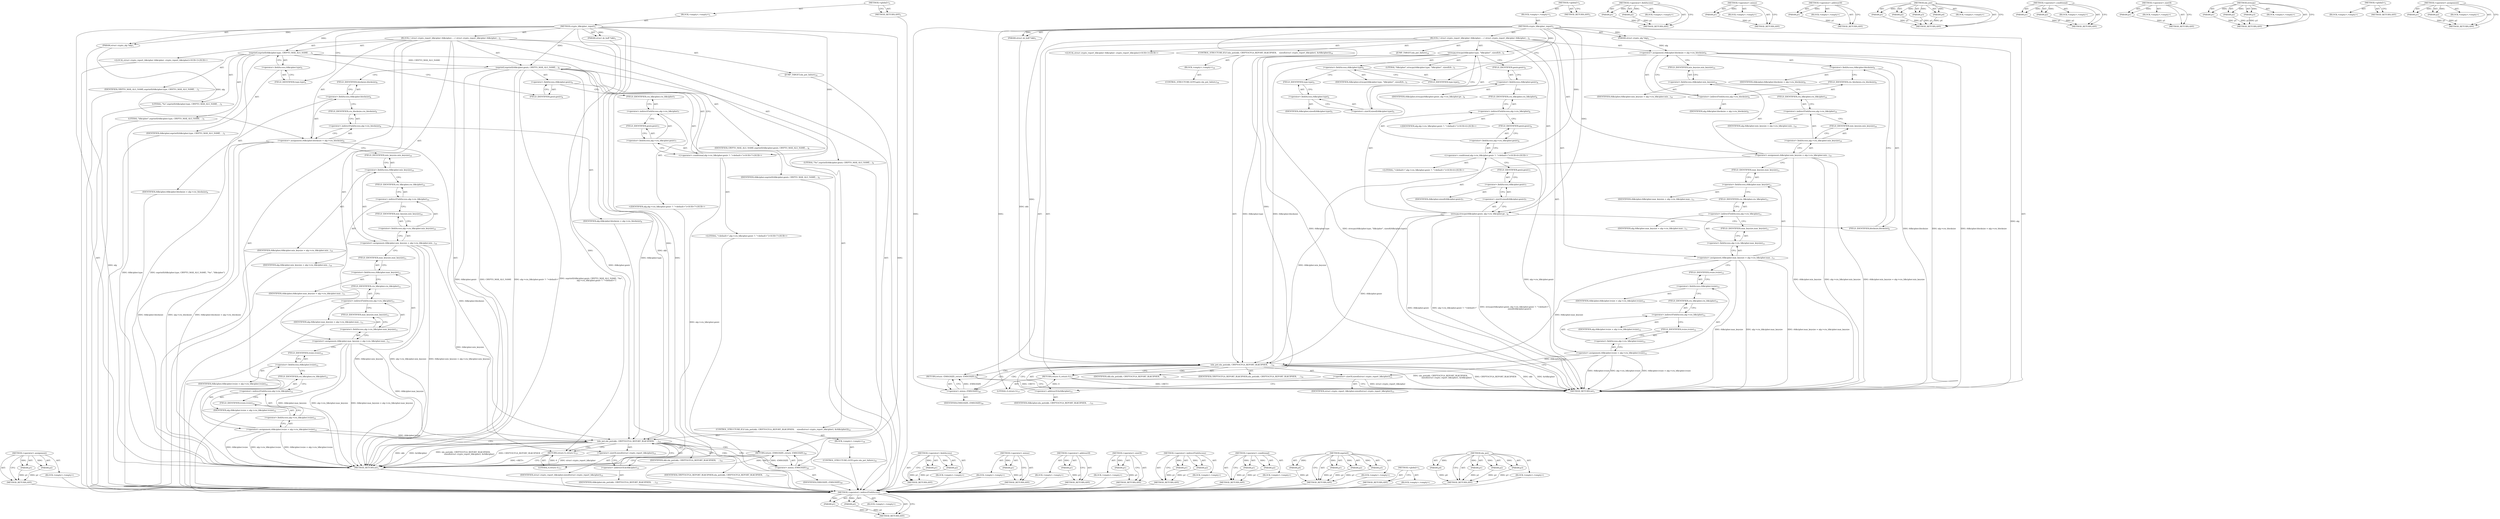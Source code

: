 digraph "&lt;operator&gt;.assignment" {
vulnerable_132 [label=<(METHOD,&lt;operator&gt;.assignment)>];
vulnerable_133 [label=<(PARAM,p1)>];
vulnerable_134 [label=<(PARAM,p2)>];
vulnerable_135 [label=<(BLOCK,&lt;empty&gt;,&lt;empty&gt;)>];
vulnerable_136 [label=<(METHOD_RETURN,ANY)>];
vulnerable_6 [label=<(METHOD,&lt;global&gt;)<SUB>1</SUB>>];
vulnerable_7 [label=<(BLOCK,&lt;empty&gt;,&lt;empty&gt;)<SUB>1</SUB>>];
vulnerable_8 [label=<(METHOD,crypto_blkcipher_report)<SUB>1</SUB>>];
vulnerable_9 [label=<(PARAM,struct sk_buff *skb)<SUB>1</SUB>>];
vulnerable_10 [label=<(PARAM,struct crypto_alg *alg)<SUB>1</SUB>>];
vulnerable_11 [label=<(BLOCK,{
 	struct crypto_report_blkcipher rblkcipher;
...,{
 	struct crypto_report_blkcipher rblkcipher;
...)<SUB>2</SUB>>];
vulnerable_12 [label="<(LOCAL,struct crypto_report_blkcipher rblkcipher: crypto_report_blkcipher)<SUB>3</SUB>>"];
vulnerable_13 [label=<(snprintf,snprintf(rblkcipher.type, CRYPTO_MAX_ALG_NAME, ...)<SUB>5</SUB>>];
vulnerable_14 [label=<(&lt;operator&gt;.fieldAccess,rblkcipher.type)<SUB>5</SUB>>];
vulnerable_15 [label=<(IDENTIFIER,rblkcipher,snprintf(rblkcipher.type, CRYPTO_MAX_ALG_NAME, ...)<SUB>5</SUB>>];
vulnerable_16 [label=<(FIELD_IDENTIFIER,type,type)<SUB>5</SUB>>];
vulnerable_17 [label=<(IDENTIFIER,CRYPTO_MAX_ALG_NAME,snprintf(rblkcipher.type, CRYPTO_MAX_ALG_NAME, ...)<SUB>5</SUB>>];
vulnerable_18 [label=<(LITERAL,&quot;%s&quot;,snprintf(rblkcipher.type, CRYPTO_MAX_ALG_NAME, ...)<SUB>5</SUB>>];
vulnerable_19 [label=<(LITERAL,&quot;blkcipher&quot;,snprintf(rblkcipher.type, CRYPTO_MAX_ALG_NAME, ...)<SUB>5</SUB>>];
vulnerable_20 [label=<(snprintf,snprintf(rblkcipher.geniv, CRYPTO_MAX_ALG_NAME,...)<SUB>6</SUB>>];
vulnerable_21 [label=<(&lt;operator&gt;.fieldAccess,rblkcipher.geniv)<SUB>6</SUB>>];
vulnerable_22 [label=<(IDENTIFIER,rblkcipher,snprintf(rblkcipher.geniv, CRYPTO_MAX_ALG_NAME,...)<SUB>6</SUB>>];
vulnerable_23 [label=<(FIELD_IDENTIFIER,geniv,geniv)<SUB>6</SUB>>];
vulnerable_24 [label=<(IDENTIFIER,CRYPTO_MAX_ALG_NAME,snprintf(rblkcipher.geniv, CRYPTO_MAX_ALG_NAME,...)<SUB>6</SUB>>];
vulnerable_25 [label=<(LITERAL,&quot;%s&quot;,snprintf(rblkcipher.geniv, CRYPTO_MAX_ALG_NAME,...)<SUB>6</SUB>>];
vulnerable_26 [label="<(&lt;operator&gt;.conditional,alg-&gt;cra_blkcipher.geniv ?: &quot;&lt;default&gt;&quot;)<SUB>7</SUB>>"];
vulnerable_27 [label=<(&lt;operator&gt;.fieldAccess,alg-&gt;cra_blkcipher.geniv)<SUB>7</SUB>>];
vulnerable_28 [label=<(&lt;operator&gt;.indirectFieldAccess,alg-&gt;cra_blkcipher)<SUB>7</SUB>>];
vulnerable_29 [label="<(IDENTIFIER,alg,alg-&gt;cra_blkcipher.geniv ?: &quot;&lt;default&gt;&quot;)<SUB>7</SUB>>"];
vulnerable_30 [label=<(FIELD_IDENTIFIER,cra_blkcipher,cra_blkcipher)<SUB>7</SUB>>];
vulnerable_31 [label=<(FIELD_IDENTIFIER,geniv,geniv)<SUB>7</SUB>>];
vulnerable_32 [label="<(LITERAL,&quot;&lt;default&gt;&quot;,alg-&gt;cra_blkcipher.geniv ?: &quot;&lt;default&gt;&quot;)<SUB>7</SUB>>"];
vulnerable_33 [label=<(&lt;operator&gt;.assignment,rblkcipher.blocksize = alg-&gt;cra_blocksize)<SUB>9</SUB>>];
vulnerable_34 [label=<(&lt;operator&gt;.fieldAccess,rblkcipher.blocksize)<SUB>9</SUB>>];
vulnerable_35 [label=<(IDENTIFIER,rblkcipher,rblkcipher.blocksize = alg-&gt;cra_blocksize)<SUB>9</SUB>>];
vulnerable_36 [label=<(FIELD_IDENTIFIER,blocksize,blocksize)<SUB>9</SUB>>];
vulnerable_37 [label=<(&lt;operator&gt;.indirectFieldAccess,alg-&gt;cra_blocksize)<SUB>9</SUB>>];
vulnerable_38 [label=<(IDENTIFIER,alg,rblkcipher.blocksize = alg-&gt;cra_blocksize)<SUB>9</SUB>>];
vulnerable_39 [label=<(FIELD_IDENTIFIER,cra_blocksize,cra_blocksize)<SUB>9</SUB>>];
vulnerable_40 [label=<(&lt;operator&gt;.assignment,rblkcipher.min_keysize = alg-&gt;cra_blkcipher.min...)<SUB>10</SUB>>];
vulnerable_41 [label=<(&lt;operator&gt;.fieldAccess,rblkcipher.min_keysize)<SUB>10</SUB>>];
vulnerable_42 [label=<(IDENTIFIER,rblkcipher,rblkcipher.min_keysize = alg-&gt;cra_blkcipher.min...)<SUB>10</SUB>>];
vulnerable_43 [label=<(FIELD_IDENTIFIER,min_keysize,min_keysize)<SUB>10</SUB>>];
vulnerable_44 [label=<(&lt;operator&gt;.fieldAccess,alg-&gt;cra_blkcipher.min_keysize)<SUB>10</SUB>>];
vulnerable_45 [label=<(&lt;operator&gt;.indirectFieldAccess,alg-&gt;cra_blkcipher)<SUB>10</SUB>>];
vulnerable_46 [label=<(IDENTIFIER,alg,rblkcipher.min_keysize = alg-&gt;cra_blkcipher.min...)<SUB>10</SUB>>];
vulnerable_47 [label=<(FIELD_IDENTIFIER,cra_blkcipher,cra_blkcipher)<SUB>10</SUB>>];
vulnerable_48 [label=<(FIELD_IDENTIFIER,min_keysize,min_keysize)<SUB>10</SUB>>];
vulnerable_49 [label=<(&lt;operator&gt;.assignment,rblkcipher.max_keysize = alg-&gt;cra_blkcipher.max...)<SUB>11</SUB>>];
vulnerable_50 [label=<(&lt;operator&gt;.fieldAccess,rblkcipher.max_keysize)<SUB>11</SUB>>];
vulnerable_51 [label=<(IDENTIFIER,rblkcipher,rblkcipher.max_keysize = alg-&gt;cra_blkcipher.max...)<SUB>11</SUB>>];
vulnerable_52 [label=<(FIELD_IDENTIFIER,max_keysize,max_keysize)<SUB>11</SUB>>];
vulnerable_53 [label=<(&lt;operator&gt;.fieldAccess,alg-&gt;cra_blkcipher.max_keysize)<SUB>11</SUB>>];
vulnerable_54 [label=<(&lt;operator&gt;.indirectFieldAccess,alg-&gt;cra_blkcipher)<SUB>11</SUB>>];
vulnerable_55 [label=<(IDENTIFIER,alg,rblkcipher.max_keysize = alg-&gt;cra_blkcipher.max...)<SUB>11</SUB>>];
vulnerable_56 [label=<(FIELD_IDENTIFIER,cra_blkcipher,cra_blkcipher)<SUB>11</SUB>>];
vulnerable_57 [label=<(FIELD_IDENTIFIER,max_keysize,max_keysize)<SUB>11</SUB>>];
vulnerable_58 [label=<(&lt;operator&gt;.assignment,rblkcipher.ivsize = alg-&gt;cra_blkcipher.ivsize)<SUB>12</SUB>>];
vulnerable_59 [label=<(&lt;operator&gt;.fieldAccess,rblkcipher.ivsize)<SUB>12</SUB>>];
vulnerable_60 [label=<(IDENTIFIER,rblkcipher,rblkcipher.ivsize = alg-&gt;cra_blkcipher.ivsize)<SUB>12</SUB>>];
vulnerable_61 [label=<(FIELD_IDENTIFIER,ivsize,ivsize)<SUB>12</SUB>>];
vulnerable_62 [label=<(&lt;operator&gt;.fieldAccess,alg-&gt;cra_blkcipher.ivsize)<SUB>12</SUB>>];
vulnerable_63 [label=<(&lt;operator&gt;.indirectFieldAccess,alg-&gt;cra_blkcipher)<SUB>12</SUB>>];
vulnerable_64 [label=<(IDENTIFIER,alg,rblkcipher.ivsize = alg-&gt;cra_blkcipher.ivsize)<SUB>12</SUB>>];
vulnerable_65 [label=<(FIELD_IDENTIFIER,cra_blkcipher,cra_blkcipher)<SUB>12</SUB>>];
vulnerable_66 [label=<(FIELD_IDENTIFIER,ivsize,ivsize)<SUB>12</SUB>>];
vulnerable_67 [label=<(CONTROL_STRUCTURE,IF,if (nla_put(skb, CRYPTOCFGA_REPORT_BLKCIPHER,
		    sizeof(struct crypto_report_blkcipher), &amp;rblkcipher)))<SUB>14</SUB>>];
vulnerable_68 [label=<(nla_put,nla_put(skb, CRYPTOCFGA_REPORT_BLKCIPHER,
		   ...)<SUB>14</SUB>>];
vulnerable_69 [label=<(IDENTIFIER,skb,nla_put(skb, CRYPTOCFGA_REPORT_BLKCIPHER,
		   ...)<SUB>14</SUB>>];
vulnerable_70 [label=<(IDENTIFIER,CRYPTOCFGA_REPORT_BLKCIPHER,nla_put(skb, CRYPTOCFGA_REPORT_BLKCIPHER,
		   ...)<SUB>14</SUB>>];
vulnerable_71 [label=<(&lt;operator&gt;.sizeOf,sizeof(struct crypto_report_blkcipher))<SUB>15</SUB>>];
vulnerable_72 [label=<(IDENTIFIER,struct crypto_report_blkcipher,sizeof(struct crypto_report_blkcipher))<SUB>15</SUB>>];
vulnerable_73 [label=<(&lt;operator&gt;.addressOf,&amp;rblkcipher)<SUB>15</SUB>>];
vulnerable_74 [label=<(IDENTIFIER,rblkcipher,nla_put(skb, CRYPTOCFGA_REPORT_BLKCIPHER,
		   ...)<SUB>15</SUB>>];
vulnerable_75 [label=<(BLOCK,&lt;empty&gt;,&lt;empty&gt;)<SUB>16</SUB>>];
vulnerable_76 [label=<(CONTROL_STRUCTURE,GOTO,goto nla_put_failure;)<SUB>16</SUB>>];
vulnerable_77 [label=<(RETURN,return 0;,return 0;)<SUB>17</SUB>>];
vulnerable_78 [label=<(LITERAL,0,return 0;)<SUB>17</SUB>>];
vulnerable_79 [label=<(JUMP_TARGET,nla_put_failure)<SUB>19</SUB>>];
vulnerable_80 [label=<(RETURN,return -EMSGSIZE;,return -EMSGSIZE;)<SUB>20</SUB>>];
vulnerable_81 [label=<(&lt;operator&gt;.minus,-EMSGSIZE)<SUB>20</SUB>>];
vulnerable_82 [label=<(IDENTIFIER,EMSGSIZE,-EMSGSIZE)<SUB>20</SUB>>];
vulnerable_83 [label=<(METHOD_RETURN,int)<SUB>1</SUB>>];
vulnerable_85 [label=<(METHOD_RETURN,ANY)<SUB>1</SUB>>];
vulnerable_117 [label=<(METHOD,&lt;operator&gt;.fieldAccess)>];
vulnerable_118 [label=<(PARAM,p1)>];
vulnerable_119 [label=<(PARAM,p2)>];
vulnerable_120 [label=<(BLOCK,&lt;empty&gt;,&lt;empty&gt;)>];
vulnerable_121 [label=<(METHOD_RETURN,ANY)>];
vulnerable_152 [label=<(METHOD,&lt;operator&gt;.minus)>];
vulnerable_153 [label=<(PARAM,p1)>];
vulnerable_154 [label=<(BLOCK,&lt;empty&gt;,&lt;empty&gt;)>];
vulnerable_155 [label=<(METHOD_RETURN,ANY)>];
vulnerable_148 [label=<(METHOD,&lt;operator&gt;.addressOf)>];
vulnerable_149 [label=<(PARAM,p1)>];
vulnerable_150 [label=<(BLOCK,&lt;empty&gt;,&lt;empty&gt;)>];
vulnerable_151 [label=<(METHOD_RETURN,ANY)>];
vulnerable_144 [label=<(METHOD,&lt;operator&gt;.sizeOf)>];
vulnerable_145 [label=<(PARAM,p1)>];
vulnerable_146 [label=<(BLOCK,&lt;empty&gt;,&lt;empty&gt;)>];
vulnerable_147 [label=<(METHOD_RETURN,ANY)>];
vulnerable_127 [label=<(METHOD,&lt;operator&gt;.indirectFieldAccess)>];
vulnerable_128 [label=<(PARAM,p1)>];
vulnerable_129 [label=<(PARAM,p2)>];
vulnerable_130 [label=<(BLOCK,&lt;empty&gt;,&lt;empty&gt;)>];
vulnerable_131 [label=<(METHOD_RETURN,ANY)>];
vulnerable_122 [label=<(METHOD,&lt;operator&gt;.conditional)>];
vulnerable_123 [label=<(PARAM,p1)>];
vulnerable_124 [label=<(PARAM,p2)>];
vulnerable_125 [label=<(BLOCK,&lt;empty&gt;,&lt;empty&gt;)>];
vulnerable_126 [label=<(METHOD_RETURN,ANY)>];
vulnerable_110 [label=<(METHOD,snprintf)>];
vulnerable_111 [label=<(PARAM,p1)>];
vulnerable_112 [label=<(PARAM,p2)>];
vulnerable_113 [label=<(PARAM,p3)>];
vulnerable_114 [label=<(PARAM,p4)>];
vulnerable_115 [label=<(BLOCK,&lt;empty&gt;,&lt;empty&gt;)>];
vulnerable_116 [label=<(METHOD_RETURN,ANY)>];
vulnerable_104 [label=<(METHOD,&lt;global&gt;)<SUB>1</SUB>>];
vulnerable_105 [label=<(BLOCK,&lt;empty&gt;,&lt;empty&gt;)>];
vulnerable_106 [label=<(METHOD_RETURN,ANY)>];
vulnerable_137 [label=<(METHOD,nla_put)>];
vulnerable_138 [label=<(PARAM,p1)>];
vulnerable_139 [label=<(PARAM,p2)>];
vulnerable_140 [label=<(PARAM,p3)>];
vulnerable_141 [label=<(PARAM,p4)>];
vulnerable_142 [label=<(BLOCK,&lt;empty&gt;,&lt;empty&gt;)>];
vulnerable_143 [label=<(METHOD_RETURN,ANY)>];
fixed_132 [label=<(METHOD,&lt;operator&gt;.indirectFieldAccess)>];
fixed_133 [label=<(PARAM,p1)>];
fixed_134 [label=<(PARAM,p2)>];
fixed_135 [label=<(BLOCK,&lt;empty&gt;,&lt;empty&gt;)>];
fixed_136 [label=<(METHOD_RETURN,ANY)>];
fixed_6 [label=<(METHOD,&lt;global&gt;)<SUB>1</SUB>>];
fixed_7 [label=<(BLOCK,&lt;empty&gt;,&lt;empty&gt;)<SUB>1</SUB>>];
fixed_8 [label=<(METHOD,crypto_blkcipher_report)<SUB>1</SUB>>];
fixed_9 [label=<(PARAM,struct sk_buff *skb)<SUB>1</SUB>>];
fixed_10 [label=<(PARAM,struct crypto_alg *alg)<SUB>1</SUB>>];
fixed_11 [label=<(BLOCK,{
 	struct crypto_report_blkcipher rblkcipher;
...,{
 	struct crypto_report_blkcipher rblkcipher;
...)<SUB>2</SUB>>];
fixed_12 [label="<(LOCAL,struct crypto_report_blkcipher rblkcipher: crypto_report_blkcipher)<SUB>3</SUB>>"];
fixed_13 [label=<(strncpy,strncpy(rblkcipher.type, &quot;blkcipher&quot;, sizeof(rb...)<SUB>5</SUB>>];
fixed_14 [label=<(&lt;operator&gt;.fieldAccess,rblkcipher.type)<SUB>5</SUB>>];
fixed_15 [label=<(IDENTIFIER,rblkcipher,strncpy(rblkcipher.type, &quot;blkcipher&quot;, sizeof(rb...)<SUB>5</SUB>>];
fixed_16 [label=<(FIELD_IDENTIFIER,type,type)<SUB>5</SUB>>];
fixed_17 [label=<(LITERAL,&quot;blkcipher&quot;,strncpy(rblkcipher.type, &quot;blkcipher&quot;, sizeof(rb...)<SUB>5</SUB>>];
fixed_18 [label=<(&lt;operator&gt;.sizeOf,sizeof(rblkcipher.type))<SUB>5</SUB>>];
fixed_19 [label=<(&lt;operator&gt;.fieldAccess,rblkcipher.type)<SUB>5</SUB>>];
fixed_20 [label=<(IDENTIFIER,rblkcipher,sizeof(rblkcipher.type))<SUB>5</SUB>>];
fixed_21 [label=<(FIELD_IDENTIFIER,type,type)<SUB>5</SUB>>];
fixed_22 [label=<(strncpy,strncpy(rblkcipher.geniv, alg-&gt;cra_blkcipher.ge...)<SUB>6</SUB>>];
fixed_23 [label=<(&lt;operator&gt;.fieldAccess,rblkcipher.geniv)<SUB>6</SUB>>];
fixed_24 [label=<(IDENTIFIER,rblkcipher,strncpy(rblkcipher.geniv, alg-&gt;cra_blkcipher.ge...)<SUB>6</SUB>>];
fixed_25 [label=<(FIELD_IDENTIFIER,geniv,geniv)<SUB>6</SUB>>];
fixed_26 [label="<(&lt;operator&gt;.conditional,alg-&gt;cra_blkcipher.geniv ?: &quot;&lt;default&gt;&quot;)<SUB>6</SUB>>"];
fixed_27 [label=<(&lt;operator&gt;.fieldAccess,alg-&gt;cra_blkcipher.geniv)<SUB>6</SUB>>];
fixed_28 [label=<(&lt;operator&gt;.indirectFieldAccess,alg-&gt;cra_blkcipher)<SUB>6</SUB>>];
fixed_29 [label="<(IDENTIFIER,alg,alg-&gt;cra_blkcipher.geniv ?: &quot;&lt;default&gt;&quot;)<SUB>6</SUB>>"];
fixed_30 [label=<(FIELD_IDENTIFIER,cra_blkcipher,cra_blkcipher)<SUB>6</SUB>>];
fixed_31 [label=<(FIELD_IDENTIFIER,geniv,geniv)<SUB>6</SUB>>];
fixed_32 [label="<(LITERAL,&quot;&lt;default&gt;&quot;,alg-&gt;cra_blkcipher.geniv ?: &quot;&lt;default&gt;&quot;)<SUB>6</SUB>>"];
fixed_33 [label=<(&lt;operator&gt;.sizeOf,sizeof(rblkcipher.geniv))<SUB>7</SUB>>];
fixed_34 [label=<(&lt;operator&gt;.fieldAccess,rblkcipher.geniv)<SUB>7</SUB>>];
fixed_35 [label=<(IDENTIFIER,rblkcipher,sizeof(rblkcipher.geniv))<SUB>7</SUB>>];
fixed_36 [label=<(FIELD_IDENTIFIER,geniv,geniv)<SUB>7</SUB>>];
fixed_37 [label=<(&lt;operator&gt;.assignment,rblkcipher.blocksize = alg-&gt;cra_blocksize)<SUB>9</SUB>>];
fixed_38 [label=<(&lt;operator&gt;.fieldAccess,rblkcipher.blocksize)<SUB>9</SUB>>];
fixed_39 [label=<(IDENTIFIER,rblkcipher,rblkcipher.blocksize = alg-&gt;cra_blocksize)<SUB>9</SUB>>];
fixed_40 [label=<(FIELD_IDENTIFIER,blocksize,blocksize)<SUB>9</SUB>>];
fixed_41 [label=<(&lt;operator&gt;.indirectFieldAccess,alg-&gt;cra_blocksize)<SUB>9</SUB>>];
fixed_42 [label=<(IDENTIFIER,alg,rblkcipher.blocksize = alg-&gt;cra_blocksize)<SUB>9</SUB>>];
fixed_43 [label=<(FIELD_IDENTIFIER,cra_blocksize,cra_blocksize)<SUB>9</SUB>>];
fixed_44 [label=<(&lt;operator&gt;.assignment,rblkcipher.min_keysize = alg-&gt;cra_blkcipher.min...)<SUB>10</SUB>>];
fixed_45 [label=<(&lt;operator&gt;.fieldAccess,rblkcipher.min_keysize)<SUB>10</SUB>>];
fixed_46 [label=<(IDENTIFIER,rblkcipher,rblkcipher.min_keysize = alg-&gt;cra_blkcipher.min...)<SUB>10</SUB>>];
fixed_47 [label=<(FIELD_IDENTIFIER,min_keysize,min_keysize)<SUB>10</SUB>>];
fixed_48 [label=<(&lt;operator&gt;.fieldAccess,alg-&gt;cra_blkcipher.min_keysize)<SUB>10</SUB>>];
fixed_49 [label=<(&lt;operator&gt;.indirectFieldAccess,alg-&gt;cra_blkcipher)<SUB>10</SUB>>];
fixed_50 [label=<(IDENTIFIER,alg,rblkcipher.min_keysize = alg-&gt;cra_blkcipher.min...)<SUB>10</SUB>>];
fixed_51 [label=<(FIELD_IDENTIFIER,cra_blkcipher,cra_blkcipher)<SUB>10</SUB>>];
fixed_52 [label=<(FIELD_IDENTIFIER,min_keysize,min_keysize)<SUB>10</SUB>>];
fixed_53 [label=<(&lt;operator&gt;.assignment,rblkcipher.max_keysize = alg-&gt;cra_blkcipher.max...)<SUB>11</SUB>>];
fixed_54 [label=<(&lt;operator&gt;.fieldAccess,rblkcipher.max_keysize)<SUB>11</SUB>>];
fixed_55 [label=<(IDENTIFIER,rblkcipher,rblkcipher.max_keysize = alg-&gt;cra_blkcipher.max...)<SUB>11</SUB>>];
fixed_56 [label=<(FIELD_IDENTIFIER,max_keysize,max_keysize)<SUB>11</SUB>>];
fixed_57 [label=<(&lt;operator&gt;.fieldAccess,alg-&gt;cra_blkcipher.max_keysize)<SUB>11</SUB>>];
fixed_58 [label=<(&lt;operator&gt;.indirectFieldAccess,alg-&gt;cra_blkcipher)<SUB>11</SUB>>];
fixed_59 [label=<(IDENTIFIER,alg,rblkcipher.max_keysize = alg-&gt;cra_blkcipher.max...)<SUB>11</SUB>>];
fixed_60 [label=<(FIELD_IDENTIFIER,cra_blkcipher,cra_blkcipher)<SUB>11</SUB>>];
fixed_61 [label=<(FIELD_IDENTIFIER,max_keysize,max_keysize)<SUB>11</SUB>>];
fixed_62 [label=<(&lt;operator&gt;.assignment,rblkcipher.ivsize = alg-&gt;cra_blkcipher.ivsize)<SUB>12</SUB>>];
fixed_63 [label=<(&lt;operator&gt;.fieldAccess,rblkcipher.ivsize)<SUB>12</SUB>>];
fixed_64 [label=<(IDENTIFIER,rblkcipher,rblkcipher.ivsize = alg-&gt;cra_blkcipher.ivsize)<SUB>12</SUB>>];
fixed_65 [label=<(FIELD_IDENTIFIER,ivsize,ivsize)<SUB>12</SUB>>];
fixed_66 [label=<(&lt;operator&gt;.fieldAccess,alg-&gt;cra_blkcipher.ivsize)<SUB>12</SUB>>];
fixed_67 [label=<(&lt;operator&gt;.indirectFieldAccess,alg-&gt;cra_blkcipher)<SUB>12</SUB>>];
fixed_68 [label=<(IDENTIFIER,alg,rblkcipher.ivsize = alg-&gt;cra_blkcipher.ivsize)<SUB>12</SUB>>];
fixed_69 [label=<(FIELD_IDENTIFIER,cra_blkcipher,cra_blkcipher)<SUB>12</SUB>>];
fixed_70 [label=<(FIELD_IDENTIFIER,ivsize,ivsize)<SUB>12</SUB>>];
fixed_71 [label=<(CONTROL_STRUCTURE,IF,if (nla_put(skb, CRYPTOCFGA_REPORT_BLKCIPHER,
		    sizeof(struct crypto_report_blkcipher), &amp;rblkcipher)))<SUB>14</SUB>>];
fixed_72 [label=<(nla_put,nla_put(skb, CRYPTOCFGA_REPORT_BLKCIPHER,
		   ...)<SUB>14</SUB>>];
fixed_73 [label=<(IDENTIFIER,skb,nla_put(skb, CRYPTOCFGA_REPORT_BLKCIPHER,
		   ...)<SUB>14</SUB>>];
fixed_74 [label=<(IDENTIFIER,CRYPTOCFGA_REPORT_BLKCIPHER,nla_put(skb, CRYPTOCFGA_REPORT_BLKCIPHER,
		   ...)<SUB>14</SUB>>];
fixed_75 [label=<(&lt;operator&gt;.sizeOf,sizeof(struct crypto_report_blkcipher))<SUB>15</SUB>>];
fixed_76 [label=<(IDENTIFIER,struct crypto_report_blkcipher,sizeof(struct crypto_report_blkcipher))<SUB>15</SUB>>];
fixed_77 [label=<(&lt;operator&gt;.addressOf,&amp;rblkcipher)<SUB>15</SUB>>];
fixed_78 [label=<(IDENTIFIER,rblkcipher,nla_put(skb, CRYPTOCFGA_REPORT_BLKCIPHER,
		   ...)<SUB>15</SUB>>];
fixed_79 [label=<(BLOCK,&lt;empty&gt;,&lt;empty&gt;)<SUB>16</SUB>>];
fixed_80 [label=<(CONTROL_STRUCTURE,GOTO,goto nla_put_failure;)<SUB>16</SUB>>];
fixed_81 [label=<(RETURN,return 0;,return 0;)<SUB>17</SUB>>];
fixed_82 [label=<(LITERAL,0,return 0;)<SUB>17</SUB>>];
fixed_83 [label=<(JUMP_TARGET,nla_put_failure)<SUB>19</SUB>>];
fixed_84 [label=<(RETURN,return -EMSGSIZE;,return -EMSGSIZE;)<SUB>20</SUB>>];
fixed_85 [label=<(&lt;operator&gt;.minus,-EMSGSIZE)<SUB>20</SUB>>];
fixed_86 [label=<(IDENTIFIER,EMSGSIZE,-EMSGSIZE)<SUB>20</SUB>>];
fixed_87 [label=<(METHOD_RETURN,int)<SUB>1</SUB>>];
fixed_89 [label=<(METHOD_RETURN,ANY)<SUB>1</SUB>>];
fixed_118 [label=<(METHOD,&lt;operator&gt;.fieldAccess)>];
fixed_119 [label=<(PARAM,p1)>];
fixed_120 [label=<(PARAM,p2)>];
fixed_121 [label=<(BLOCK,&lt;empty&gt;,&lt;empty&gt;)>];
fixed_122 [label=<(METHOD_RETURN,ANY)>];
fixed_153 [label=<(METHOD,&lt;operator&gt;.minus)>];
fixed_154 [label=<(PARAM,p1)>];
fixed_155 [label=<(BLOCK,&lt;empty&gt;,&lt;empty&gt;)>];
fixed_156 [label=<(METHOD_RETURN,ANY)>];
fixed_149 [label=<(METHOD,&lt;operator&gt;.addressOf)>];
fixed_150 [label=<(PARAM,p1)>];
fixed_151 [label=<(BLOCK,&lt;empty&gt;,&lt;empty&gt;)>];
fixed_152 [label=<(METHOD_RETURN,ANY)>];
fixed_142 [label=<(METHOD,nla_put)>];
fixed_143 [label=<(PARAM,p1)>];
fixed_144 [label=<(PARAM,p2)>];
fixed_145 [label=<(PARAM,p3)>];
fixed_146 [label=<(PARAM,p4)>];
fixed_147 [label=<(BLOCK,&lt;empty&gt;,&lt;empty&gt;)>];
fixed_148 [label=<(METHOD_RETURN,ANY)>];
fixed_127 [label=<(METHOD,&lt;operator&gt;.conditional)>];
fixed_128 [label=<(PARAM,p1)>];
fixed_129 [label=<(PARAM,p2)>];
fixed_130 [label=<(BLOCK,&lt;empty&gt;,&lt;empty&gt;)>];
fixed_131 [label=<(METHOD_RETURN,ANY)>];
fixed_123 [label=<(METHOD,&lt;operator&gt;.sizeOf)>];
fixed_124 [label=<(PARAM,p1)>];
fixed_125 [label=<(BLOCK,&lt;empty&gt;,&lt;empty&gt;)>];
fixed_126 [label=<(METHOD_RETURN,ANY)>];
fixed_112 [label=<(METHOD,strncpy)>];
fixed_113 [label=<(PARAM,p1)>];
fixed_114 [label=<(PARAM,p2)>];
fixed_115 [label=<(PARAM,p3)>];
fixed_116 [label=<(BLOCK,&lt;empty&gt;,&lt;empty&gt;)>];
fixed_117 [label=<(METHOD_RETURN,ANY)>];
fixed_106 [label=<(METHOD,&lt;global&gt;)<SUB>1</SUB>>];
fixed_107 [label=<(BLOCK,&lt;empty&gt;,&lt;empty&gt;)>];
fixed_108 [label=<(METHOD_RETURN,ANY)>];
fixed_137 [label=<(METHOD,&lt;operator&gt;.assignment)>];
fixed_138 [label=<(PARAM,p1)>];
fixed_139 [label=<(PARAM,p2)>];
fixed_140 [label=<(BLOCK,&lt;empty&gt;,&lt;empty&gt;)>];
fixed_141 [label=<(METHOD_RETURN,ANY)>];
vulnerable_132 -> vulnerable_133  [key=0, label="AST: "];
vulnerable_132 -> vulnerable_133  [key=1, label="DDG: "];
vulnerable_132 -> vulnerable_135  [key=0, label="AST: "];
vulnerable_132 -> vulnerable_134  [key=0, label="AST: "];
vulnerable_132 -> vulnerable_134  [key=1, label="DDG: "];
vulnerable_132 -> vulnerable_136  [key=0, label="AST: "];
vulnerable_132 -> vulnerable_136  [key=1, label="CFG: "];
vulnerable_133 -> vulnerable_136  [key=0, label="DDG: p1"];
vulnerable_134 -> vulnerable_136  [key=0, label="DDG: p2"];
vulnerable_135 -> fixed_132  [key=0];
vulnerable_136 -> fixed_132  [key=0];
vulnerable_6 -> vulnerable_7  [key=0, label="AST: "];
vulnerable_6 -> vulnerable_85  [key=0, label="AST: "];
vulnerable_6 -> vulnerable_85  [key=1, label="CFG: "];
vulnerable_7 -> vulnerable_8  [key=0, label="AST: "];
vulnerable_8 -> vulnerable_9  [key=0, label="AST: "];
vulnerable_8 -> vulnerable_9  [key=1, label="DDG: "];
vulnerable_8 -> vulnerable_10  [key=0, label="AST: "];
vulnerable_8 -> vulnerable_10  [key=1, label="DDG: "];
vulnerable_8 -> vulnerable_11  [key=0, label="AST: "];
vulnerable_8 -> vulnerable_83  [key=0, label="AST: "];
vulnerable_8 -> vulnerable_16  [key=0, label="CFG: "];
vulnerable_8 -> vulnerable_77  [key=0, label="DDG: "];
vulnerable_8 -> vulnerable_13  [key=0, label="DDG: "];
vulnerable_8 -> vulnerable_20  [key=0, label="DDG: "];
vulnerable_8 -> vulnerable_78  [key=0, label="DDG: "];
vulnerable_8 -> vulnerable_26  [key=0, label="DDG: "];
vulnerable_8 -> vulnerable_68  [key=0, label="DDG: "];
vulnerable_8 -> vulnerable_81  [key=0, label="DDG: "];
vulnerable_9 -> vulnerable_68  [key=0, label="DDG: skb"];
vulnerable_10 -> vulnerable_83  [key=0, label="DDG: alg"];
vulnerable_10 -> vulnerable_33  [key=0, label="DDG: alg"];
vulnerable_11 -> vulnerable_12  [key=0, label="AST: "];
vulnerable_11 -> vulnerable_13  [key=0, label="AST: "];
vulnerable_11 -> vulnerable_20  [key=0, label="AST: "];
vulnerable_11 -> vulnerable_33  [key=0, label="AST: "];
vulnerable_11 -> vulnerable_40  [key=0, label="AST: "];
vulnerable_11 -> vulnerable_49  [key=0, label="AST: "];
vulnerable_11 -> vulnerable_58  [key=0, label="AST: "];
vulnerable_11 -> vulnerable_67  [key=0, label="AST: "];
vulnerable_11 -> vulnerable_77  [key=0, label="AST: "];
vulnerable_11 -> vulnerable_79  [key=0, label="AST: "];
vulnerable_11 -> vulnerable_80  [key=0, label="AST: "];
vulnerable_12 -> fixed_132  [key=0];
vulnerable_13 -> vulnerable_14  [key=0, label="AST: "];
vulnerable_13 -> vulnerable_17  [key=0, label="AST: "];
vulnerable_13 -> vulnerable_18  [key=0, label="AST: "];
vulnerable_13 -> vulnerable_19  [key=0, label="AST: "];
vulnerable_13 -> vulnerable_23  [key=0, label="CFG: "];
vulnerable_13 -> vulnerable_83  [key=0, label="DDG: rblkcipher.type"];
vulnerable_13 -> vulnerable_83  [key=1, label="DDG: snprintf(rblkcipher.type, CRYPTO_MAX_ALG_NAME, &quot;%s&quot;, &quot;blkcipher&quot;)"];
vulnerable_13 -> vulnerable_20  [key=0, label="DDG: CRYPTO_MAX_ALG_NAME"];
vulnerable_13 -> vulnerable_68  [key=0, label="DDG: rblkcipher.type"];
vulnerable_14 -> vulnerable_15  [key=0, label="AST: "];
vulnerable_14 -> vulnerable_16  [key=0, label="AST: "];
vulnerable_14 -> vulnerable_13  [key=0, label="CFG: "];
vulnerable_15 -> fixed_132  [key=0];
vulnerable_16 -> vulnerable_14  [key=0, label="CFG: "];
vulnerable_17 -> fixed_132  [key=0];
vulnerable_18 -> fixed_132  [key=0];
vulnerable_19 -> fixed_132  [key=0];
vulnerable_20 -> vulnerable_21  [key=0, label="AST: "];
vulnerable_20 -> vulnerable_24  [key=0, label="AST: "];
vulnerable_20 -> vulnerable_25  [key=0, label="AST: "];
vulnerable_20 -> vulnerable_26  [key=0, label="AST: "];
vulnerable_20 -> vulnerable_36  [key=0, label="CFG: "];
vulnerable_20 -> vulnerable_83  [key=0, label="DDG: rblkcipher.geniv"];
vulnerable_20 -> vulnerable_83  [key=1, label="DDG: CRYPTO_MAX_ALG_NAME"];
vulnerable_20 -> vulnerable_83  [key=2, label="DDG: alg-&gt;cra_blkcipher.geniv ?: &quot;&lt;default&gt;&quot;"];
vulnerable_20 -> vulnerable_83  [key=3, label="DDG: snprintf(rblkcipher.geniv, CRYPTO_MAX_ALG_NAME, &quot;%s&quot;,
		 alg-&gt;cra_blkcipher.geniv ?: &quot;&lt;default&gt;&quot;)"];
vulnerable_20 -> vulnerable_68  [key=0, label="DDG: rblkcipher.geniv"];
vulnerable_21 -> vulnerable_22  [key=0, label="AST: "];
vulnerable_21 -> vulnerable_23  [key=0, label="AST: "];
vulnerable_21 -> vulnerable_30  [key=0, label="CFG: "];
vulnerable_22 -> fixed_132  [key=0];
vulnerable_23 -> vulnerable_21  [key=0, label="CFG: "];
vulnerable_24 -> fixed_132  [key=0];
vulnerable_25 -> fixed_132  [key=0];
vulnerable_26 -> vulnerable_27  [key=0, label="AST: "];
vulnerable_26 -> vulnerable_32  [key=0, label="AST: "];
vulnerable_26 -> vulnerable_20  [key=0, label="CFG: "];
vulnerable_26 -> vulnerable_83  [key=0, label="DDG: alg-&gt;cra_blkcipher.geniv"];
vulnerable_27 -> vulnerable_28  [key=0, label="AST: "];
vulnerable_27 -> vulnerable_31  [key=0, label="AST: "];
vulnerable_27 -> vulnerable_26  [key=0, label="CFG: "];
vulnerable_28 -> vulnerable_29  [key=0, label="AST: "];
vulnerable_28 -> vulnerable_30  [key=0, label="AST: "];
vulnerable_28 -> vulnerable_31  [key=0, label="CFG: "];
vulnerable_29 -> fixed_132  [key=0];
vulnerable_30 -> vulnerable_28  [key=0, label="CFG: "];
vulnerable_31 -> vulnerable_27  [key=0, label="CFG: "];
vulnerable_32 -> fixed_132  [key=0];
vulnerable_33 -> vulnerable_34  [key=0, label="AST: "];
vulnerable_33 -> vulnerable_37  [key=0, label="AST: "];
vulnerable_33 -> vulnerable_43  [key=0, label="CFG: "];
vulnerable_33 -> vulnerable_83  [key=0, label="DDG: rblkcipher.blocksize"];
vulnerable_33 -> vulnerable_83  [key=1, label="DDG: alg-&gt;cra_blocksize"];
vulnerable_33 -> vulnerable_83  [key=2, label="DDG: rblkcipher.blocksize = alg-&gt;cra_blocksize"];
vulnerable_33 -> vulnerable_68  [key=0, label="DDG: rblkcipher.blocksize"];
vulnerable_34 -> vulnerable_35  [key=0, label="AST: "];
vulnerable_34 -> vulnerable_36  [key=0, label="AST: "];
vulnerable_34 -> vulnerable_39  [key=0, label="CFG: "];
vulnerable_35 -> fixed_132  [key=0];
vulnerable_36 -> vulnerable_34  [key=0, label="CFG: "];
vulnerable_37 -> vulnerable_38  [key=0, label="AST: "];
vulnerable_37 -> vulnerable_39  [key=0, label="AST: "];
vulnerable_37 -> vulnerable_33  [key=0, label="CFG: "];
vulnerable_38 -> fixed_132  [key=0];
vulnerable_39 -> vulnerable_37  [key=0, label="CFG: "];
vulnerable_40 -> vulnerable_41  [key=0, label="AST: "];
vulnerable_40 -> vulnerable_44  [key=0, label="AST: "];
vulnerable_40 -> vulnerable_52  [key=0, label="CFG: "];
vulnerable_40 -> vulnerable_83  [key=0, label="DDG: rblkcipher.min_keysize"];
vulnerable_40 -> vulnerable_83  [key=1, label="DDG: alg-&gt;cra_blkcipher.min_keysize"];
vulnerable_40 -> vulnerable_83  [key=2, label="DDG: rblkcipher.min_keysize = alg-&gt;cra_blkcipher.min_keysize"];
vulnerable_40 -> vulnerable_68  [key=0, label="DDG: rblkcipher.min_keysize"];
vulnerable_41 -> vulnerable_42  [key=0, label="AST: "];
vulnerable_41 -> vulnerable_43  [key=0, label="AST: "];
vulnerable_41 -> vulnerable_47  [key=0, label="CFG: "];
vulnerable_42 -> fixed_132  [key=0];
vulnerable_43 -> vulnerable_41  [key=0, label="CFG: "];
vulnerable_44 -> vulnerable_45  [key=0, label="AST: "];
vulnerable_44 -> vulnerable_48  [key=0, label="AST: "];
vulnerable_44 -> vulnerable_40  [key=0, label="CFG: "];
vulnerable_45 -> vulnerable_46  [key=0, label="AST: "];
vulnerable_45 -> vulnerable_47  [key=0, label="AST: "];
vulnerable_45 -> vulnerable_48  [key=0, label="CFG: "];
vulnerable_46 -> fixed_132  [key=0];
vulnerable_47 -> vulnerable_45  [key=0, label="CFG: "];
vulnerable_48 -> vulnerable_44  [key=0, label="CFG: "];
vulnerable_49 -> vulnerable_50  [key=0, label="AST: "];
vulnerable_49 -> vulnerable_53  [key=0, label="AST: "];
vulnerable_49 -> vulnerable_61  [key=0, label="CFG: "];
vulnerable_49 -> vulnerable_83  [key=0, label="DDG: rblkcipher.max_keysize"];
vulnerable_49 -> vulnerable_83  [key=1, label="DDG: alg-&gt;cra_blkcipher.max_keysize"];
vulnerable_49 -> vulnerable_83  [key=2, label="DDG: rblkcipher.max_keysize = alg-&gt;cra_blkcipher.max_keysize"];
vulnerable_49 -> vulnerable_68  [key=0, label="DDG: rblkcipher.max_keysize"];
vulnerable_50 -> vulnerable_51  [key=0, label="AST: "];
vulnerable_50 -> vulnerable_52  [key=0, label="AST: "];
vulnerable_50 -> vulnerable_56  [key=0, label="CFG: "];
vulnerable_51 -> fixed_132  [key=0];
vulnerable_52 -> vulnerable_50  [key=0, label="CFG: "];
vulnerable_53 -> vulnerable_54  [key=0, label="AST: "];
vulnerable_53 -> vulnerable_57  [key=0, label="AST: "];
vulnerable_53 -> vulnerable_49  [key=0, label="CFG: "];
vulnerable_54 -> vulnerable_55  [key=0, label="AST: "];
vulnerable_54 -> vulnerable_56  [key=0, label="AST: "];
vulnerable_54 -> vulnerable_57  [key=0, label="CFG: "];
vulnerable_55 -> fixed_132  [key=0];
vulnerable_56 -> vulnerable_54  [key=0, label="CFG: "];
vulnerable_57 -> vulnerable_53  [key=0, label="CFG: "];
vulnerable_58 -> vulnerable_59  [key=0, label="AST: "];
vulnerable_58 -> vulnerable_62  [key=0, label="AST: "];
vulnerable_58 -> vulnerable_71  [key=0, label="CFG: "];
vulnerable_58 -> vulnerable_83  [key=0, label="DDG: rblkcipher.ivsize"];
vulnerable_58 -> vulnerable_83  [key=1, label="DDG: alg-&gt;cra_blkcipher.ivsize"];
vulnerable_58 -> vulnerable_83  [key=2, label="DDG: rblkcipher.ivsize = alg-&gt;cra_blkcipher.ivsize"];
vulnerable_58 -> vulnerable_68  [key=0, label="DDG: rblkcipher.ivsize"];
vulnerable_59 -> vulnerable_60  [key=0, label="AST: "];
vulnerable_59 -> vulnerable_61  [key=0, label="AST: "];
vulnerable_59 -> vulnerable_65  [key=0, label="CFG: "];
vulnerable_60 -> fixed_132  [key=0];
vulnerable_61 -> vulnerable_59  [key=0, label="CFG: "];
vulnerable_62 -> vulnerable_63  [key=0, label="AST: "];
vulnerable_62 -> vulnerable_66  [key=0, label="AST: "];
vulnerable_62 -> vulnerable_58  [key=0, label="CFG: "];
vulnerable_63 -> vulnerable_64  [key=0, label="AST: "];
vulnerable_63 -> vulnerable_65  [key=0, label="AST: "];
vulnerable_63 -> vulnerable_66  [key=0, label="CFG: "];
vulnerable_64 -> fixed_132  [key=0];
vulnerable_65 -> vulnerable_63  [key=0, label="CFG: "];
vulnerable_66 -> vulnerable_62  [key=0, label="CFG: "];
vulnerable_67 -> vulnerable_68  [key=0, label="AST: "];
vulnerable_67 -> vulnerable_75  [key=0, label="AST: "];
vulnerable_68 -> vulnerable_69  [key=0, label="AST: "];
vulnerable_68 -> vulnerable_70  [key=0, label="AST: "];
vulnerable_68 -> vulnerable_71  [key=0, label="AST: "];
vulnerable_68 -> vulnerable_73  [key=0, label="AST: "];
vulnerable_68 -> vulnerable_81  [key=0, label="CFG: "];
vulnerable_68 -> vulnerable_81  [key=1, label="CDG: "];
vulnerable_68 -> vulnerable_77  [key=0, label="CFG: "];
vulnerable_68 -> vulnerable_77  [key=1, label="CDG: "];
vulnerable_68 -> vulnerable_83  [key=0, label="DDG: skb"];
vulnerable_68 -> vulnerable_83  [key=1, label="DDG: &amp;rblkcipher"];
vulnerable_68 -> vulnerable_83  [key=2, label="DDG: nla_put(skb, CRYPTOCFGA_REPORT_BLKCIPHER,
		    sizeof(struct crypto_report_blkcipher), &amp;rblkcipher)"];
vulnerable_68 -> vulnerable_83  [key=3, label="DDG: CRYPTOCFGA_REPORT_BLKCIPHER"];
vulnerable_68 -> vulnerable_80  [key=0, label="CDG: "];
vulnerable_69 -> fixed_132  [key=0];
vulnerable_70 -> fixed_132  [key=0];
vulnerable_71 -> vulnerable_72  [key=0, label="AST: "];
vulnerable_71 -> vulnerable_73  [key=0, label="CFG: "];
vulnerable_71 -> vulnerable_83  [key=0, label="DDG: struct crypto_report_blkcipher"];
vulnerable_72 -> fixed_132  [key=0];
vulnerable_73 -> vulnerable_74  [key=0, label="AST: "];
vulnerable_73 -> vulnerable_68  [key=0, label="CFG: "];
vulnerable_74 -> fixed_132  [key=0];
vulnerable_75 -> vulnerable_76  [key=0, label="AST: "];
vulnerable_76 -> fixed_132  [key=0];
vulnerable_77 -> vulnerable_78  [key=0, label="AST: "];
vulnerable_77 -> vulnerable_83  [key=0, label="CFG: "];
vulnerable_77 -> vulnerable_83  [key=1, label="DDG: &lt;RET&gt;"];
vulnerable_78 -> vulnerable_77  [key=0, label="DDG: 0"];
vulnerable_79 -> fixed_132  [key=0];
vulnerable_80 -> vulnerable_81  [key=0, label="AST: "];
vulnerable_80 -> vulnerable_83  [key=0, label="CFG: "];
vulnerable_80 -> vulnerable_83  [key=1, label="DDG: &lt;RET&gt;"];
vulnerable_81 -> vulnerable_82  [key=0, label="AST: "];
vulnerable_81 -> vulnerable_80  [key=0, label="CFG: "];
vulnerable_81 -> vulnerable_80  [key=1, label="DDG: -EMSGSIZE"];
vulnerable_82 -> fixed_132  [key=0];
vulnerable_83 -> fixed_132  [key=0];
vulnerable_85 -> fixed_132  [key=0];
vulnerable_117 -> vulnerable_118  [key=0, label="AST: "];
vulnerable_117 -> vulnerable_118  [key=1, label="DDG: "];
vulnerable_117 -> vulnerable_120  [key=0, label="AST: "];
vulnerable_117 -> vulnerable_119  [key=0, label="AST: "];
vulnerable_117 -> vulnerable_119  [key=1, label="DDG: "];
vulnerable_117 -> vulnerable_121  [key=0, label="AST: "];
vulnerable_117 -> vulnerable_121  [key=1, label="CFG: "];
vulnerable_118 -> vulnerable_121  [key=0, label="DDG: p1"];
vulnerable_119 -> vulnerable_121  [key=0, label="DDG: p2"];
vulnerable_120 -> fixed_132  [key=0];
vulnerable_121 -> fixed_132  [key=0];
vulnerable_152 -> vulnerable_153  [key=0, label="AST: "];
vulnerable_152 -> vulnerable_153  [key=1, label="DDG: "];
vulnerable_152 -> vulnerable_154  [key=0, label="AST: "];
vulnerable_152 -> vulnerable_155  [key=0, label="AST: "];
vulnerable_152 -> vulnerable_155  [key=1, label="CFG: "];
vulnerable_153 -> vulnerable_155  [key=0, label="DDG: p1"];
vulnerable_154 -> fixed_132  [key=0];
vulnerable_155 -> fixed_132  [key=0];
vulnerable_148 -> vulnerable_149  [key=0, label="AST: "];
vulnerable_148 -> vulnerable_149  [key=1, label="DDG: "];
vulnerable_148 -> vulnerable_150  [key=0, label="AST: "];
vulnerable_148 -> vulnerable_151  [key=0, label="AST: "];
vulnerable_148 -> vulnerable_151  [key=1, label="CFG: "];
vulnerable_149 -> vulnerable_151  [key=0, label="DDG: p1"];
vulnerable_150 -> fixed_132  [key=0];
vulnerable_151 -> fixed_132  [key=0];
vulnerable_144 -> vulnerable_145  [key=0, label="AST: "];
vulnerable_144 -> vulnerable_145  [key=1, label="DDG: "];
vulnerable_144 -> vulnerable_146  [key=0, label="AST: "];
vulnerable_144 -> vulnerable_147  [key=0, label="AST: "];
vulnerable_144 -> vulnerable_147  [key=1, label="CFG: "];
vulnerable_145 -> vulnerable_147  [key=0, label="DDG: p1"];
vulnerable_146 -> fixed_132  [key=0];
vulnerable_147 -> fixed_132  [key=0];
vulnerable_127 -> vulnerable_128  [key=0, label="AST: "];
vulnerable_127 -> vulnerable_128  [key=1, label="DDG: "];
vulnerable_127 -> vulnerable_130  [key=0, label="AST: "];
vulnerable_127 -> vulnerable_129  [key=0, label="AST: "];
vulnerable_127 -> vulnerable_129  [key=1, label="DDG: "];
vulnerable_127 -> vulnerable_131  [key=0, label="AST: "];
vulnerable_127 -> vulnerable_131  [key=1, label="CFG: "];
vulnerable_128 -> vulnerable_131  [key=0, label="DDG: p1"];
vulnerable_129 -> vulnerable_131  [key=0, label="DDG: p2"];
vulnerable_130 -> fixed_132  [key=0];
vulnerable_131 -> fixed_132  [key=0];
vulnerable_122 -> vulnerable_123  [key=0, label="AST: "];
vulnerable_122 -> vulnerable_123  [key=1, label="DDG: "];
vulnerable_122 -> vulnerable_125  [key=0, label="AST: "];
vulnerable_122 -> vulnerable_124  [key=0, label="AST: "];
vulnerable_122 -> vulnerable_124  [key=1, label="DDG: "];
vulnerable_122 -> vulnerable_126  [key=0, label="AST: "];
vulnerable_122 -> vulnerable_126  [key=1, label="CFG: "];
vulnerable_123 -> vulnerable_126  [key=0, label="DDG: p1"];
vulnerable_124 -> vulnerable_126  [key=0, label="DDG: p2"];
vulnerable_125 -> fixed_132  [key=0];
vulnerable_126 -> fixed_132  [key=0];
vulnerable_110 -> vulnerable_111  [key=0, label="AST: "];
vulnerable_110 -> vulnerable_111  [key=1, label="DDG: "];
vulnerable_110 -> vulnerable_115  [key=0, label="AST: "];
vulnerable_110 -> vulnerable_112  [key=0, label="AST: "];
vulnerable_110 -> vulnerable_112  [key=1, label="DDG: "];
vulnerable_110 -> vulnerable_116  [key=0, label="AST: "];
vulnerable_110 -> vulnerable_116  [key=1, label="CFG: "];
vulnerable_110 -> vulnerable_113  [key=0, label="AST: "];
vulnerable_110 -> vulnerable_113  [key=1, label="DDG: "];
vulnerable_110 -> vulnerable_114  [key=0, label="AST: "];
vulnerable_110 -> vulnerable_114  [key=1, label="DDG: "];
vulnerable_111 -> vulnerable_116  [key=0, label="DDG: p1"];
vulnerable_112 -> vulnerable_116  [key=0, label="DDG: p2"];
vulnerable_113 -> vulnerable_116  [key=0, label="DDG: p3"];
vulnerable_114 -> vulnerable_116  [key=0, label="DDG: p4"];
vulnerable_115 -> fixed_132  [key=0];
vulnerable_116 -> fixed_132  [key=0];
vulnerable_104 -> vulnerable_105  [key=0, label="AST: "];
vulnerable_104 -> vulnerable_106  [key=0, label="AST: "];
vulnerable_104 -> vulnerable_106  [key=1, label="CFG: "];
vulnerable_105 -> fixed_132  [key=0];
vulnerable_106 -> fixed_132  [key=0];
vulnerable_137 -> vulnerable_138  [key=0, label="AST: "];
vulnerable_137 -> vulnerable_138  [key=1, label="DDG: "];
vulnerable_137 -> vulnerable_142  [key=0, label="AST: "];
vulnerable_137 -> vulnerable_139  [key=0, label="AST: "];
vulnerable_137 -> vulnerable_139  [key=1, label="DDG: "];
vulnerable_137 -> vulnerable_143  [key=0, label="AST: "];
vulnerable_137 -> vulnerable_143  [key=1, label="CFG: "];
vulnerable_137 -> vulnerable_140  [key=0, label="AST: "];
vulnerable_137 -> vulnerable_140  [key=1, label="DDG: "];
vulnerable_137 -> vulnerable_141  [key=0, label="AST: "];
vulnerable_137 -> vulnerable_141  [key=1, label="DDG: "];
vulnerable_138 -> vulnerable_143  [key=0, label="DDG: p1"];
vulnerable_139 -> vulnerable_143  [key=0, label="DDG: p2"];
vulnerable_140 -> vulnerable_143  [key=0, label="DDG: p3"];
vulnerable_141 -> vulnerable_143  [key=0, label="DDG: p4"];
vulnerable_142 -> fixed_132  [key=0];
vulnerable_143 -> fixed_132  [key=0];
fixed_132 -> fixed_133  [key=0, label="AST: "];
fixed_132 -> fixed_133  [key=1, label="DDG: "];
fixed_132 -> fixed_135  [key=0, label="AST: "];
fixed_132 -> fixed_134  [key=0, label="AST: "];
fixed_132 -> fixed_134  [key=1, label="DDG: "];
fixed_132 -> fixed_136  [key=0, label="AST: "];
fixed_132 -> fixed_136  [key=1, label="CFG: "];
fixed_133 -> fixed_136  [key=0, label="DDG: p1"];
fixed_134 -> fixed_136  [key=0, label="DDG: p2"];
fixed_6 -> fixed_7  [key=0, label="AST: "];
fixed_6 -> fixed_89  [key=0, label="AST: "];
fixed_6 -> fixed_89  [key=1, label="CFG: "];
fixed_7 -> fixed_8  [key=0, label="AST: "];
fixed_8 -> fixed_9  [key=0, label="AST: "];
fixed_8 -> fixed_9  [key=1, label="DDG: "];
fixed_8 -> fixed_10  [key=0, label="AST: "];
fixed_8 -> fixed_10  [key=1, label="DDG: "];
fixed_8 -> fixed_11  [key=0, label="AST: "];
fixed_8 -> fixed_87  [key=0, label="AST: "];
fixed_8 -> fixed_16  [key=0, label="CFG: "];
fixed_8 -> fixed_81  [key=0, label="DDG: "];
fixed_8 -> fixed_13  [key=0, label="DDG: "];
fixed_8 -> fixed_22  [key=0, label="DDG: "];
fixed_8 -> fixed_82  [key=0, label="DDG: "];
fixed_8 -> fixed_26  [key=0, label="DDG: "];
fixed_8 -> fixed_72  [key=0, label="DDG: "];
fixed_8 -> fixed_85  [key=0, label="DDG: "];
fixed_9 -> fixed_72  [key=0, label="DDG: skb"];
fixed_10 -> fixed_87  [key=0, label="DDG: alg"];
fixed_10 -> fixed_37  [key=0, label="DDG: alg"];
fixed_11 -> fixed_12  [key=0, label="AST: "];
fixed_11 -> fixed_13  [key=0, label="AST: "];
fixed_11 -> fixed_22  [key=0, label="AST: "];
fixed_11 -> fixed_37  [key=0, label="AST: "];
fixed_11 -> fixed_44  [key=0, label="AST: "];
fixed_11 -> fixed_53  [key=0, label="AST: "];
fixed_11 -> fixed_62  [key=0, label="AST: "];
fixed_11 -> fixed_71  [key=0, label="AST: "];
fixed_11 -> fixed_81  [key=0, label="AST: "];
fixed_11 -> fixed_83  [key=0, label="AST: "];
fixed_11 -> fixed_84  [key=0, label="AST: "];
fixed_13 -> fixed_14  [key=0, label="AST: "];
fixed_13 -> fixed_17  [key=0, label="AST: "];
fixed_13 -> fixed_18  [key=0, label="AST: "];
fixed_13 -> fixed_25  [key=0, label="CFG: "];
fixed_13 -> fixed_87  [key=0, label="DDG: rblkcipher.type"];
fixed_13 -> fixed_87  [key=1, label="DDG: strncpy(rblkcipher.type, &quot;blkcipher&quot;, sizeof(rblkcipher.type))"];
fixed_13 -> fixed_72  [key=0, label="DDG: rblkcipher.type"];
fixed_14 -> fixed_15  [key=0, label="AST: "];
fixed_14 -> fixed_16  [key=0, label="AST: "];
fixed_14 -> fixed_21  [key=0, label="CFG: "];
fixed_16 -> fixed_14  [key=0, label="CFG: "];
fixed_18 -> fixed_19  [key=0, label="AST: "];
fixed_18 -> fixed_13  [key=0, label="CFG: "];
fixed_19 -> fixed_20  [key=0, label="AST: "];
fixed_19 -> fixed_21  [key=0, label="AST: "];
fixed_19 -> fixed_18  [key=0, label="CFG: "];
fixed_21 -> fixed_19  [key=0, label="CFG: "];
fixed_22 -> fixed_23  [key=0, label="AST: "];
fixed_22 -> fixed_26  [key=0, label="AST: "];
fixed_22 -> fixed_33  [key=0, label="AST: "];
fixed_22 -> fixed_40  [key=0, label="CFG: "];
fixed_22 -> fixed_87  [key=0, label="DDG: rblkcipher.geniv"];
fixed_22 -> fixed_87  [key=1, label="DDG: alg-&gt;cra_blkcipher.geniv ?: &quot;&lt;default&gt;&quot;"];
fixed_22 -> fixed_87  [key=2, label="DDG: strncpy(rblkcipher.geniv, alg-&gt;cra_blkcipher.geniv ?: &quot;&lt;default&gt;&quot;,
		sizeof(rblkcipher.geniv))"];
fixed_22 -> fixed_72  [key=0, label="DDG: rblkcipher.geniv"];
fixed_23 -> fixed_24  [key=0, label="AST: "];
fixed_23 -> fixed_25  [key=0, label="AST: "];
fixed_23 -> fixed_30  [key=0, label="CFG: "];
fixed_25 -> fixed_23  [key=0, label="CFG: "];
fixed_26 -> fixed_27  [key=0, label="AST: "];
fixed_26 -> fixed_32  [key=0, label="AST: "];
fixed_26 -> fixed_36  [key=0, label="CFG: "];
fixed_26 -> fixed_87  [key=0, label="DDG: alg-&gt;cra_blkcipher.geniv"];
fixed_27 -> fixed_28  [key=0, label="AST: "];
fixed_27 -> fixed_31  [key=0, label="AST: "];
fixed_27 -> fixed_26  [key=0, label="CFG: "];
fixed_28 -> fixed_29  [key=0, label="AST: "];
fixed_28 -> fixed_30  [key=0, label="AST: "];
fixed_28 -> fixed_31  [key=0, label="CFG: "];
fixed_30 -> fixed_28  [key=0, label="CFG: "];
fixed_31 -> fixed_27  [key=0, label="CFG: "];
fixed_33 -> fixed_34  [key=0, label="AST: "];
fixed_33 -> fixed_22  [key=0, label="CFG: "];
fixed_34 -> fixed_35  [key=0, label="AST: "];
fixed_34 -> fixed_36  [key=0, label="AST: "];
fixed_34 -> fixed_33  [key=0, label="CFG: "];
fixed_36 -> fixed_34  [key=0, label="CFG: "];
fixed_37 -> fixed_38  [key=0, label="AST: "];
fixed_37 -> fixed_41  [key=0, label="AST: "];
fixed_37 -> fixed_47  [key=0, label="CFG: "];
fixed_37 -> fixed_87  [key=0, label="DDG: rblkcipher.blocksize"];
fixed_37 -> fixed_87  [key=1, label="DDG: alg-&gt;cra_blocksize"];
fixed_37 -> fixed_87  [key=2, label="DDG: rblkcipher.blocksize = alg-&gt;cra_blocksize"];
fixed_37 -> fixed_72  [key=0, label="DDG: rblkcipher.blocksize"];
fixed_38 -> fixed_39  [key=0, label="AST: "];
fixed_38 -> fixed_40  [key=0, label="AST: "];
fixed_38 -> fixed_43  [key=0, label="CFG: "];
fixed_40 -> fixed_38  [key=0, label="CFG: "];
fixed_41 -> fixed_42  [key=0, label="AST: "];
fixed_41 -> fixed_43  [key=0, label="AST: "];
fixed_41 -> fixed_37  [key=0, label="CFG: "];
fixed_43 -> fixed_41  [key=0, label="CFG: "];
fixed_44 -> fixed_45  [key=0, label="AST: "];
fixed_44 -> fixed_48  [key=0, label="AST: "];
fixed_44 -> fixed_56  [key=0, label="CFG: "];
fixed_44 -> fixed_87  [key=0, label="DDG: rblkcipher.min_keysize"];
fixed_44 -> fixed_87  [key=1, label="DDG: alg-&gt;cra_blkcipher.min_keysize"];
fixed_44 -> fixed_87  [key=2, label="DDG: rblkcipher.min_keysize = alg-&gt;cra_blkcipher.min_keysize"];
fixed_44 -> fixed_72  [key=0, label="DDG: rblkcipher.min_keysize"];
fixed_45 -> fixed_46  [key=0, label="AST: "];
fixed_45 -> fixed_47  [key=0, label="AST: "];
fixed_45 -> fixed_51  [key=0, label="CFG: "];
fixed_47 -> fixed_45  [key=0, label="CFG: "];
fixed_48 -> fixed_49  [key=0, label="AST: "];
fixed_48 -> fixed_52  [key=0, label="AST: "];
fixed_48 -> fixed_44  [key=0, label="CFG: "];
fixed_49 -> fixed_50  [key=0, label="AST: "];
fixed_49 -> fixed_51  [key=0, label="AST: "];
fixed_49 -> fixed_52  [key=0, label="CFG: "];
fixed_51 -> fixed_49  [key=0, label="CFG: "];
fixed_52 -> fixed_48  [key=0, label="CFG: "];
fixed_53 -> fixed_54  [key=0, label="AST: "];
fixed_53 -> fixed_57  [key=0, label="AST: "];
fixed_53 -> fixed_65  [key=0, label="CFG: "];
fixed_53 -> fixed_87  [key=0, label="DDG: rblkcipher.max_keysize"];
fixed_53 -> fixed_87  [key=1, label="DDG: alg-&gt;cra_blkcipher.max_keysize"];
fixed_53 -> fixed_87  [key=2, label="DDG: rblkcipher.max_keysize = alg-&gt;cra_blkcipher.max_keysize"];
fixed_53 -> fixed_72  [key=0, label="DDG: rblkcipher.max_keysize"];
fixed_54 -> fixed_55  [key=0, label="AST: "];
fixed_54 -> fixed_56  [key=0, label="AST: "];
fixed_54 -> fixed_60  [key=0, label="CFG: "];
fixed_56 -> fixed_54  [key=0, label="CFG: "];
fixed_57 -> fixed_58  [key=0, label="AST: "];
fixed_57 -> fixed_61  [key=0, label="AST: "];
fixed_57 -> fixed_53  [key=0, label="CFG: "];
fixed_58 -> fixed_59  [key=0, label="AST: "];
fixed_58 -> fixed_60  [key=0, label="AST: "];
fixed_58 -> fixed_61  [key=0, label="CFG: "];
fixed_60 -> fixed_58  [key=0, label="CFG: "];
fixed_61 -> fixed_57  [key=0, label="CFG: "];
fixed_62 -> fixed_63  [key=0, label="AST: "];
fixed_62 -> fixed_66  [key=0, label="AST: "];
fixed_62 -> fixed_75  [key=0, label="CFG: "];
fixed_62 -> fixed_87  [key=0, label="DDG: rblkcipher.ivsize"];
fixed_62 -> fixed_87  [key=1, label="DDG: alg-&gt;cra_blkcipher.ivsize"];
fixed_62 -> fixed_87  [key=2, label="DDG: rblkcipher.ivsize = alg-&gt;cra_blkcipher.ivsize"];
fixed_62 -> fixed_72  [key=0, label="DDG: rblkcipher.ivsize"];
fixed_63 -> fixed_64  [key=0, label="AST: "];
fixed_63 -> fixed_65  [key=0, label="AST: "];
fixed_63 -> fixed_69  [key=0, label="CFG: "];
fixed_65 -> fixed_63  [key=0, label="CFG: "];
fixed_66 -> fixed_67  [key=0, label="AST: "];
fixed_66 -> fixed_70  [key=0, label="AST: "];
fixed_66 -> fixed_62  [key=0, label="CFG: "];
fixed_67 -> fixed_68  [key=0, label="AST: "];
fixed_67 -> fixed_69  [key=0, label="AST: "];
fixed_67 -> fixed_70  [key=0, label="CFG: "];
fixed_69 -> fixed_67  [key=0, label="CFG: "];
fixed_70 -> fixed_66  [key=0, label="CFG: "];
fixed_71 -> fixed_72  [key=0, label="AST: "];
fixed_71 -> fixed_79  [key=0, label="AST: "];
fixed_72 -> fixed_73  [key=0, label="AST: "];
fixed_72 -> fixed_74  [key=0, label="AST: "];
fixed_72 -> fixed_75  [key=0, label="AST: "];
fixed_72 -> fixed_77  [key=0, label="AST: "];
fixed_72 -> fixed_85  [key=0, label="CFG: "];
fixed_72 -> fixed_85  [key=1, label="CDG: "];
fixed_72 -> fixed_81  [key=0, label="CFG: "];
fixed_72 -> fixed_81  [key=1, label="CDG: "];
fixed_72 -> fixed_87  [key=0, label="DDG: skb"];
fixed_72 -> fixed_87  [key=1, label="DDG: &amp;rblkcipher"];
fixed_72 -> fixed_87  [key=2, label="DDG: nla_put(skb, CRYPTOCFGA_REPORT_BLKCIPHER,
		    sizeof(struct crypto_report_blkcipher), &amp;rblkcipher)"];
fixed_72 -> fixed_87  [key=3, label="DDG: CRYPTOCFGA_REPORT_BLKCIPHER"];
fixed_72 -> fixed_84  [key=0, label="CDG: "];
fixed_75 -> fixed_76  [key=0, label="AST: "];
fixed_75 -> fixed_77  [key=0, label="CFG: "];
fixed_75 -> fixed_87  [key=0, label="DDG: struct crypto_report_blkcipher"];
fixed_77 -> fixed_78  [key=0, label="AST: "];
fixed_77 -> fixed_72  [key=0, label="CFG: "];
fixed_79 -> fixed_80  [key=0, label="AST: "];
fixed_81 -> fixed_82  [key=0, label="AST: "];
fixed_81 -> fixed_87  [key=0, label="CFG: "];
fixed_81 -> fixed_87  [key=1, label="DDG: &lt;RET&gt;"];
fixed_82 -> fixed_81  [key=0, label="DDG: 0"];
fixed_84 -> fixed_85  [key=0, label="AST: "];
fixed_84 -> fixed_87  [key=0, label="CFG: "];
fixed_84 -> fixed_87  [key=1, label="DDG: &lt;RET&gt;"];
fixed_85 -> fixed_86  [key=0, label="AST: "];
fixed_85 -> fixed_84  [key=0, label="CFG: "];
fixed_85 -> fixed_84  [key=1, label="DDG: -EMSGSIZE"];
fixed_118 -> fixed_119  [key=0, label="AST: "];
fixed_118 -> fixed_119  [key=1, label="DDG: "];
fixed_118 -> fixed_121  [key=0, label="AST: "];
fixed_118 -> fixed_120  [key=0, label="AST: "];
fixed_118 -> fixed_120  [key=1, label="DDG: "];
fixed_118 -> fixed_122  [key=0, label="AST: "];
fixed_118 -> fixed_122  [key=1, label="CFG: "];
fixed_119 -> fixed_122  [key=0, label="DDG: p1"];
fixed_120 -> fixed_122  [key=0, label="DDG: p2"];
fixed_153 -> fixed_154  [key=0, label="AST: "];
fixed_153 -> fixed_154  [key=1, label="DDG: "];
fixed_153 -> fixed_155  [key=0, label="AST: "];
fixed_153 -> fixed_156  [key=0, label="AST: "];
fixed_153 -> fixed_156  [key=1, label="CFG: "];
fixed_154 -> fixed_156  [key=0, label="DDG: p1"];
fixed_149 -> fixed_150  [key=0, label="AST: "];
fixed_149 -> fixed_150  [key=1, label="DDG: "];
fixed_149 -> fixed_151  [key=0, label="AST: "];
fixed_149 -> fixed_152  [key=0, label="AST: "];
fixed_149 -> fixed_152  [key=1, label="CFG: "];
fixed_150 -> fixed_152  [key=0, label="DDG: p1"];
fixed_142 -> fixed_143  [key=0, label="AST: "];
fixed_142 -> fixed_143  [key=1, label="DDG: "];
fixed_142 -> fixed_147  [key=0, label="AST: "];
fixed_142 -> fixed_144  [key=0, label="AST: "];
fixed_142 -> fixed_144  [key=1, label="DDG: "];
fixed_142 -> fixed_148  [key=0, label="AST: "];
fixed_142 -> fixed_148  [key=1, label="CFG: "];
fixed_142 -> fixed_145  [key=0, label="AST: "];
fixed_142 -> fixed_145  [key=1, label="DDG: "];
fixed_142 -> fixed_146  [key=0, label="AST: "];
fixed_142 -> fixed_146  [key=1, label="DDG: "];
fixed_143 -> fixed_148  [key=0, label="DDG: p1"];
fixed_144 -> fixed_148  [key=0, label="DDG: p2"];
fixed_145 -> fixed_148  [key=0, label="DDG: p3"];
fixed_146 -> fixed_148  [key=0, label="DDG: p4"];
fixed_127 -> fixed_128  [key=0, label="AST: "];
fixed_127 -> fixed_128  [key=1, label="DDG: "];
fixed_127 -> fixed_130  [key=0, label="AST: "];
fixed_127 -> fixed_129  [key=0, label="AST: "];
fixed_127 -> fixed_129  [key=1, label="DDG: "];
fixed_127 -> fixed_131  [key=0, label="AST: "];
fixed_127 -> fixed_131  [key=1, label="CFG: "];
fixed_128 -> fixed_131  [key=0, label="DDG: p1"];
fixed_129 -> fixed_131  [key=0, label="DDG: p2"];
fixed_123 -> fixed_124  [key=0, label="AST: "];
fixed_123 -> fixed_124  [key=1, label="DDG: "];
fixed_123 -> fixed_125  [key=0, label="AST: "];
fixed_123 -> fixed_126  [key=0, label="AST: "];
fixed_123 -> fixed_126  [key=1, label="CFG: "];
fixed_124 -> fixed_126  [key=0, label="DDG: p1"];
fixed_112 -> fixed_113  [key=0, label="AST: "];
fixed_112 -> fixed_113  [key=1, label="DDG: "];
fixed_112 -> fixed_116  [key=0, label="AST: "];
fixed_112 -> fixed_114  [key=0, label="AST: "];
fixed_112 -> fixed_114  [key=1, label="DDG: "];
fixed_112 -> fixed_117  [key=0, label="AST: "];
fixed_112 -> fixed_117  [key=1, label="CFG: "];
fixed_112 -> fixed_115  [key=0, label="AST: "];
fixed_112 -> fixed_115  [key=1, label="DDG: "];
fixed_113 -> fixed_117  [key=0, label="DDG: p1"];
fixed_114 -> fixed_117  [key=0, label="DDG: p2"];
fixed_115 -> fixed_117  [key=0, label="DDG: p3"];
fixed_106 -> fixed_107  [key=0, label="AST: "];
fixed_106 -> fixed_108  [key=0, label="AST: "];
fixed_106 -> fixed_108  [key=1, label="CFG: "];
fixed_137 -> fixed_138  [key=0, label="AST: "];
fixed_137 -> fixed_138  [key=1, label="DDG: "];
fixed_137 -> fixed_140  [key=0, label="AST: "];
fixed_137 -> fixed_139  [key=0, label="AST: "];
fixed_137 -> fixed_139  [key=1, label="DDG: "];
fixed_137 -> fixed_141  [key=0, label="AST: "];
fixed_137 -> fixed_141  [key=1, label="CFG: "];
fixed_138 -> fixed_141  [key=0, label="DDG: p1"];
fixed_139 -> fixed_141  [key=0, label="DDG: p2"];
}
